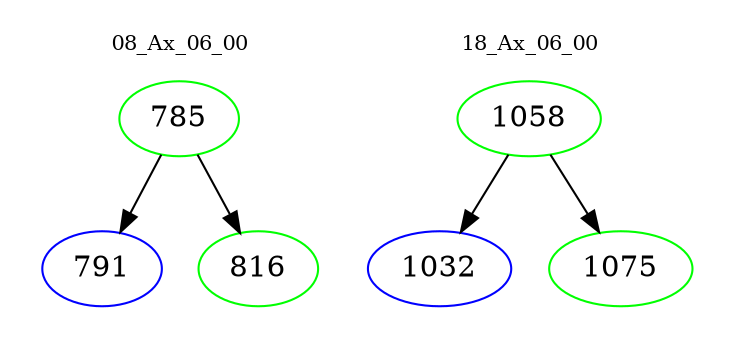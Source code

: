 digraph{
subgraph cluster_0 {
color = white
label = "08_Ax_06_00";
fontsize=10;
T0_785 [label="785", color="green"]
T0_785 -> T0_791 [color="black"]
T0_791 [label="791", color="blue"]
T0_785 -> T0_816 [color="black"]
T0_816 [label="816", color="green"]
}
subgraph cluster_1 {
color = white
label = "18_Ax_06_00";
fontsize=10;
T1_1058 [label="1058", color="green"]
T1_1058 -> T1_1032 [color="black"]
T1_1032 [label="1032", color="blue"]
T1_1058 -> T1_1075 [color="black"]
T1_1075 [label="1075", color="green"]
}
}
